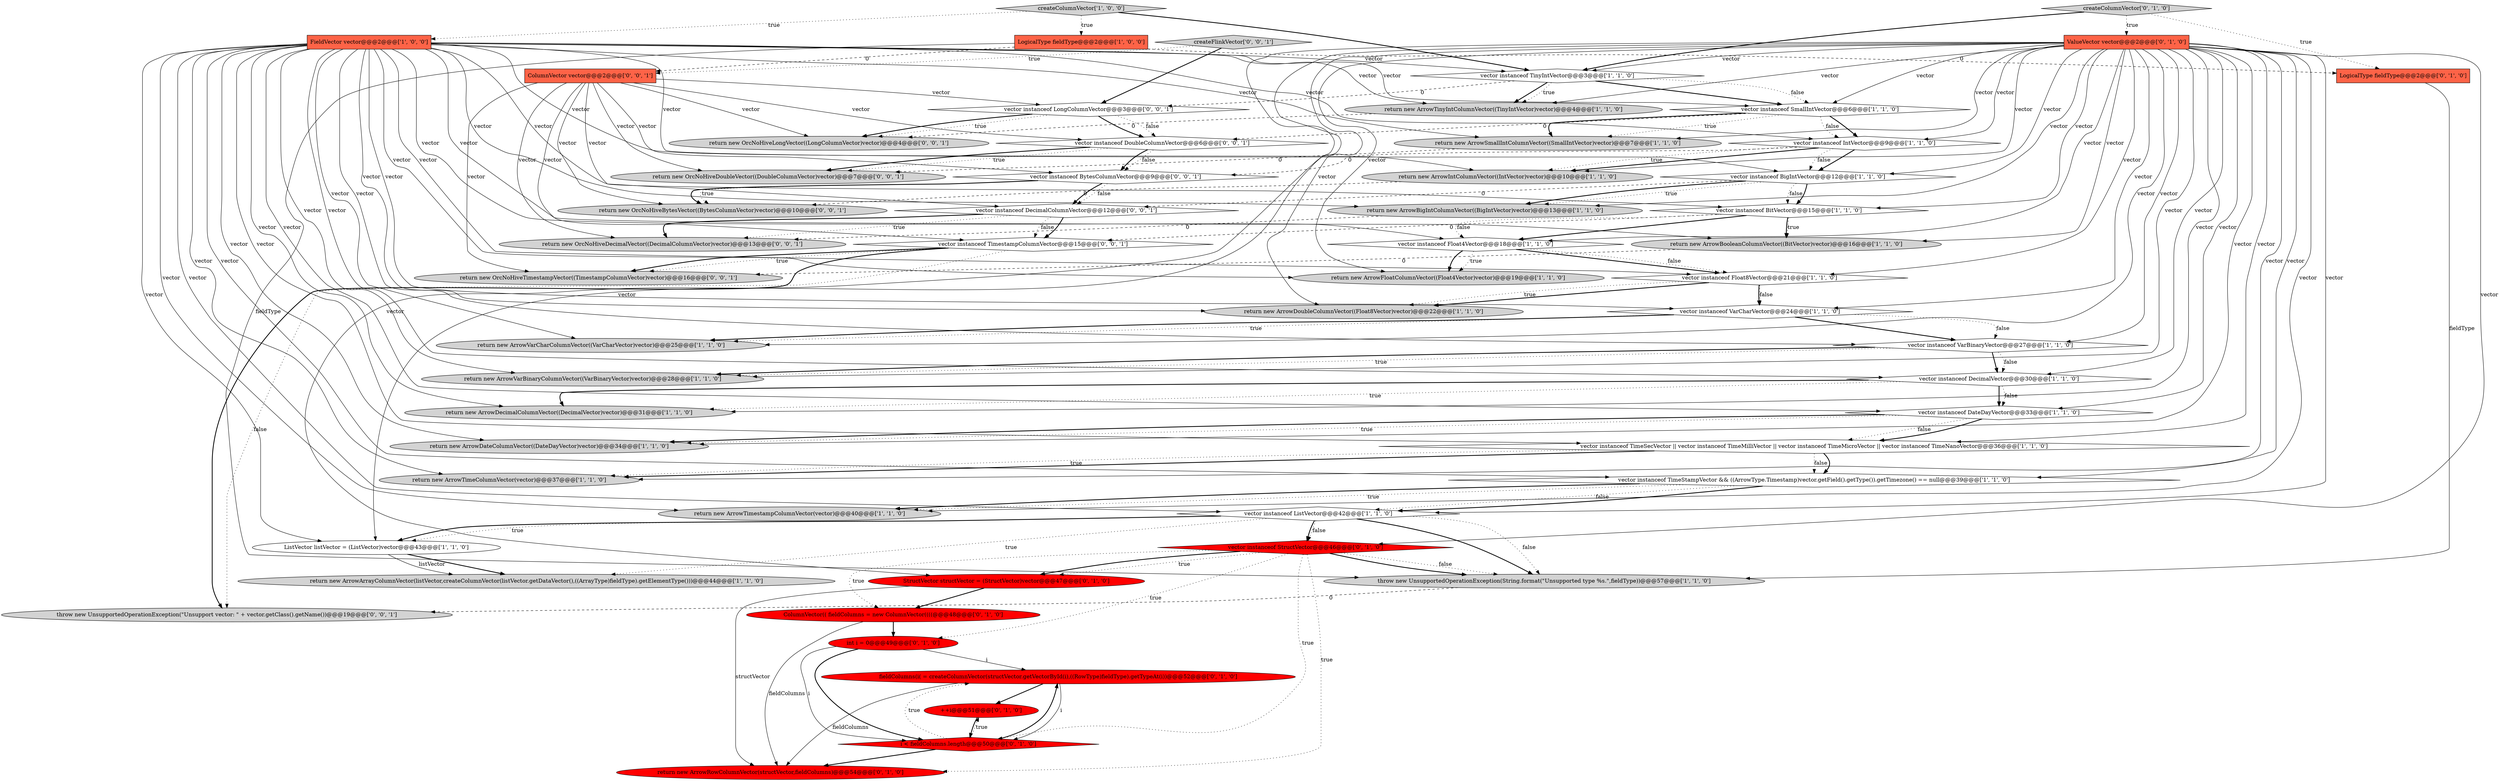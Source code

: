 digraph {
4 [style = filled, label = "return new ArrowTimestampColumnVector(vector)@@@40@@@['1', '1', '0']", fillcolor = lightgray, shape = ellipse image = "AAA0AAABBB1BBB"];
9 [style = filled, label = "throw new UnsupportedOperationException(String.format(\"Unsupported type %s.\",fieldType))@@@57@@@['1', '1', '0']", fillcolor = lightgray, shape = ellipse image = "AAA0AAABBB1BBB"];
1 [style = filled, label = "return new ArrowBigIntColumnVector((BigIntVector)vector)@@@13@@@['1', '1', '0']", fillcolor = lightgray, shape = ellipse image = "AAA0AAABBB1BBB"];
40 [style = filled, label = "ColumnVector(( fieldColumns = new ColumnVector((((@@@48@@@['0', '1', '0']", fillcolor = red, shape = ellipse image = "AAA1AAABBB2BBB"];
25 [style = filled, label = "vector instanceof ListVector@@@42@@@['1', '1', '0']", fillcolor = white, shape = diamond image = "AAA0AAABBB1BBB"];
14 [style = filled, label = "return new ArrowTimeColumnVector(vector)@@@37@@@['1', '1', '0']", fillcolor = lightgray, shape = ellipse image = "AAA0AAABBB1BBB"];
30 [style = filled, label = "return new ArrowDecimalColumnVector((DecimalVector)vector)@@@31@@@['1', '1', '0']", fillcolor = lightgray, shape = ellipse image = "AAA0AAABBB1BBB"];
16 [style = filled, label = "vector instanceof TimeStampVector && ((ArrowType.Timestamp)vector.getField().getType()).getTimezone() == null@@@39@@@['1', '1', '0']", fillcolor = white, shape = diamond image = "AAA0AAABBB1BBB"];
13 [style = filled, label = "return new ArrowBooleanColumnVector((BitVector)vector)@@@16@@@['1', '1', '0']", fillcolor = lightgray, shape = ellipse image = "AAA0AAABBB1BBB"];
10 [style = filled, label = "vector instanceof BigIntVector@@@12@@@['1', '1', '0']", fillcolor = white, shape = diamond image = "AAA0AAABBB1BBB"];
12 [style = filled, label = "vector instanceof VarBinaryVector@@@27@@@['1', '1', '0']", fillcolor = white, shape = diamond image = "AAA0AAABBB1BBB"];
5 [style = filled, label = "ListVector listVector = (ListVector)vector@@@43@@@['1', '1', '0']", fillcolor = white, shape = ellipse image = "AAA0AAABBB1BBB"];
53 [style = filled, label = "vector instanceof TimestampColumnVector@@@15@@@['0', '0', '1']", fillcolor = white, shape = diamond image = "AAA0AAABBB3BBB"];
8 [style = filled, label = "vector instanceof Float8Vector@@@21@@@['1', '1', '0']", fillcolor = white, shape = diamond image = "AAA0AAABBB1BBB"];
22 [style = filled, label = "vector instanceof DecimalVector@@@30@@@['1', '1', '0']", fillcolor = white, shape = diamond image = "AAA0AAABBB1BBB"];
11 [style = filled, label = "vector instanceof VarCharVector@@@24@@@['1', '1', '0']", fillcolor = white, shape = diamond image = "AAA0AAABBB1BBB"];
34 [style = filled, label = "++i@@@51@@@['0', '1', '0']", fillcolor = red, shape = ellipse image = "AAA1AAABBB2BBB"];
33 [style = filled, label = "ValueVector vector@@@2@@@['0', '1', '0']", fillcolor = tomato, shape = box image = "AAA0AAABBB2BBB"];
49 [style = filled, label = "return new OrcNoHiveDoubleVector((DoubleColumnVector)vector)@@@7@@@['0', '0', '1']", fillcolor = lightgray, shape = ellipse image = "AAA0AAABBB3BBB"];
27 [style = filled, label = "vector instanceof Float4Vector@@@18@@@['1', '1', '0']", fillcolor = white, shape = diamond image = "AAA0AAABBB1BBB"];
21 [style = filled, label = "return new ArrowVarBinaryColumnVector((VarBinaryVector)vector)@@@28@@@['1', '1', '0']", fillcolor = lightgray, shape = ellipse image = "AAA0AAABBB1BBB"];
47 [style = filled, label = "createFlinkVector['0', '0', '1']", fillcolor = lightgray, shape = diamond image = "AAA0AAABBB3BBB"];
46 [style = filled, label = "ColumnVector vector@@@2@@@['0', '0', '1']", fillcolor = tomato, shape = box image = "AAA0AAABBB3BBB"];
52 [style = filled, label = "vector instanceof BytesColumnVector@@@9@@@['0', '0', '1']", fillcolor = white, shape = diamond image = "AAA0AAABBB3BBB"];
56 [style = filled, label = "return new OrcNoHiveLongVector((LongColumnVector)vector)@@@4@@@['0', '0', '1']", fillcolor = lightgray, shape = ellipse image = "AAA0AAABBB3BBB"];
29 [style = filled, label = "vector instanceof IntVector@@@9@@@['1', '1', '0']", fillcolor = white, shape = diamond image = "AAA0AAABBB1BBB"];
36 [style = filled, label = "fieldColumns(i( = createColumnVector(structVector.getVectorById(i),((RowType)fieldType).getTypeAt(i))@@@52@@@['0', '1', '0']", fillcolor = red, shape = ellipse image = "AAA1AAABBB2BBB"];
2 [style = filled, label = "vector instanceof BitVector@@@15@@@['1', '1', '0']", fillcolor = white, shape = diamond image = "AAA0AAABBB1BBB"];
51 [style = filled, label = "vector instanceof LongColumnVector@@@3@@@['0', '0', '1']", fillcolor = white, shape = diamond image = "AAA0AAABBB3BBB"];
50 [style = filled, label = "return new OrcNoHiveDecimalVector((DecimalColumnVector)vector)@@@13@@@['0', '0', '1']", fillcolor = lightgray, shape = ellipse image = "AAA0AAABBB3BBB"];
45 [style = filled, label = "vector instanceof DoubleColumnVector@@@6@@@['0', '0', '1']", fillcolor = white, shape = diamond image = "AAA0AAABBB3BBB"];
55 [style = filled, label = "return new OrcNoHiveTimestampVector((TimestampColumnVector)vector)@@@16@@@['0', '0', '1']", fillcolor = lightgray, shape = ellipse image = "AAA0AAABBB3BBB"];
23 [style = filled, label = "vector instanceof TinyIntVector@@@3@@@['1', '1', '0']", fillcolor = white, shape = diamond image = "AAA0AAABBB1BBB"];
41 [style = filled, label = "StructVector structVector = (StructVector)vector@@@47@@@['0', '1', '0']", fillcolor = red, shape = ellipse image = "AAA1AAABBB2BBB"];
3 [style = filled, label = "return new ArrowTinyIntColumnVector((TinyIntVector)vector)@@@4@@@['1', '1', '0']", fillcolor = lightgray, shape = ellipse image = "AAA0AAABBB1BBB"];
0 [style = filled, label = "return new ArrowDateColumnVector((DateDayVector)vector)@@@34@@@['1', '1', '0']", fillcolor = lightgray, shape = ellipse image = "AAA0AAABBB1BBB"];
18 [style = filled, label = "FieldVector vector@@@2@@@['1', '0', '0']", fillcolor = tomato, shape = box image = "AAA0AAABBB1BBB"];
24 [style = filled, label = "return new ArrowDoubleColumnVector((Float8Vector)vector)@@@22@@@['1', '1', '0']", fillcolor = lightgray, shape = ellipse image = "AAA0AAABBB1BBB"];
37 [style = filled, label = "i < fieldColumns.length@@@50@@@['0', '1', '0']", fillcolor = red, shape = diamond image = "AAA1AAABBB2BBB"];
39 [style = filled, label = "return new ArrowRowColumnVector(structVector,fieldColumns)@@@54@@@['0', '1', '0']", fillcolor = red, shape = ellipse image = "AAA1AAABBB2BBB"];
48 [style = filled, label = "vector instanceof DecimalColumnVector@@@12@@@['0', '0', '1']", fillcolor = white, shape = diamond image = "AAA0AAABBB3BBB"];
19 [style = filled, label = "LogicalType fieldType@@@2@@@['1', '0', '0']", fillcolor = tomato, shape = box image = "AAA1AAABBB1BBB"];
6 [style = filled, label = "vector instanceof DateDayVector@@@33@@@['1', '1', '0']", fillcolor = white, shape = diamond image = "AAA0AAABBB1BBB"];
54 [style = filled, label = "throw new UnsupportedOperationException(\"Unsupport vector: \" + vector.getClass().getName())@@@19@@@['0', '0', '1']", fillcolor = lightgray, shape = ellipse image = "AAA0AAABBB3BBB"];
35 [style = filled, label = "LogicalType fieldType@@@2@@@['0', '1', '0']", fillcolor = tomato, shape = box image = "AAA1AAABBB2BBB"];
15 [style = filled, label = "return new ArrowIntColumnVector((IntVector)vector)@@@10@@@['1', '1', '0']", fillcolor = lightgray, shape = ellipse image = "AAA0AAABBB1BBB"];
32 [style = filled, label = "return new ArrowSmallIntColumnVector((SmallIntVector)vector)@@@7@@@['1', '1', '0']", fillcolor = lightgray, shape = ellipse image = "AAA0AAABBB1BBB"];
17 [style = filled, label = "return new ArrowArrayColumnVector(listVector,createColumnVector(listVector.getDataVector(),((ArrayType)fieldType).getElementType()))@@@44@@@['1', '1', '0']", fillcolor = lightgray, shape = ellipse image = "AAA0AAABBB1BBB"];
31 [style = filled, label = "vector instanceof SmallIntVector@@@6@@@['1', '1', '0']", fillcolor = white, shape = diamond image = "AAA0AAABBB1BBB"];
20 [style = filled, label = "return new ArrowFloatColumnVector((Float4Vector)vector)@@@19@@@['1', '1', '0']", fillcolor = lightgray, shape = ellipse image = "AAA0AAABBB1BBB"];
28 [style = filled, label = "return new ArrowVarCharColumnVector((VarCharVector)vector)@@@25@@@['1', '1', '0']", fillcolor = lightgray, shape = ellipse image = "AAA0AAABBB1BBB"];
38 [style = filled, label = "vector instanceof StructVector@@@46@@@['0', '1', '0']", fillcolor = red, shape = diamond image = "AAA1AAABBB2BBB"];
42 [style = filled, label = "createColumnVector['0', '1', '0']", fillcolor = lightgray, shape = diamond image = "AAA0AAABBB2BBB"];
43 [style = filled, label = "int i = 0@@@49@@@['0', '1', '0']", fillcolor = red, shape = ellipse image = "AAA1AAABBB2BBB"];
26 [style = filled, label = "createColumnVector['1', '0', '0']", fillcolor = lightgray, shape = diamond image = "AAA0AAABBB1BBB"];
44 [style = filled, label = "return new OrcNoHiveBytesVector((BytesColumnVector)vector)@@@10@@@['0', '0', '1']", fillcolor = lightgray, shape = ellipse image = "AAA0AAABBB3BBB"];
7 [style = filled, label = "vector instanceof TimeSecVector || vector instanceof TimeMilliVector || vector instanceof TimeMicroVector || vector instanceof TimeNanoVector@@@36@@@['1', '1', '0']", fillcolor = white, shape = diamond image = "AAA0AAABBB1BBB"];
33->6 [style = solid, label="vector"];
18->25 [style = solid, label="vector"];
33->4 [style = solid, label="vector"];
42->23 [style = bold, label=""];
29->15 [style = bold, label=""];
52->44 [style = bold, label=""];
13->55 [style = dashed, label="0"];
33->7 [style = solid, label="vector"];
53->54 [style = dotted, label="false"];
11->12 [style = dotted, label="false"];
46->45 [style = solid, label="vector"];
38->41 [style = dotted, label="true"];
18->10 [style = solid, label="vector"];
23->51 [style = dashed, label="0"];
38->39 [style = dotted, label="true"];
46->49 [style = solid, label="vector"];
46->50 [style = solid, label="vector"];
18->13 [style = solid, label="vector"];
40->39 [style = solid, label="fieldColumns"];
10->2 [style = dotted, label="false"];
45->52 [style = dotted, label="false"];
26->19 [style = dotted, label="true"];
38->41 [style = bold, label=""];
53->54 [style = bold, label=""];
43->36 [style = solid, label="i"];
52->44 [style = dotted, label="true"];
12->21 [style = dotted, label="true"];
22->30 [style = bold, label=""];
33->24 [style = solid, label="vector"];
53->55 [style = dotted, label="true"];
29->52 [style = dashed, label="0"];
7->14 [style = bold, label=""];
18->0 [style = solid, label="vector"];
18->30 [style = solid, label="vector"];
18->3 [style = solid, label="vector"];
33->8 [style = solid, label="vector"];
33->38 [style = solid, label="vector"];
12->22 [style = dotted, label="false"];
47->46 [style = dotted, label="true"];
7->16 [style = bold, label=""];
47->51 [style = bold, label=""];
11->28 [style = dotted, label="true"];
37->36 [style = dotted, label="true"];
42->33 [style = dotted, label="true"];
33->0 [style = solid, label="vector"];
10->1 [style = dotted, label="true"];
6->0 [style = dotted, label="true"];
33->23 [style = solid, label="vector"];
18->14 [style = solid, label="vector"];
18->11 [style = solid, label="vector"];
46->48 [style = solid, label="vector"];
8->11 [style = bold, label=""];
12->22 [style = bold, label=""];
33->2 [style = solid, label="vector"];
38->40 [style = dotted, label="true"];
11->28 [style = bold, label=""];
33->13 [style = solid, label="vector"];
43->37 [style = solid, label="i"];
18->5 [style = solid, label="vector"];
18->1 [style = solid, label="vector"];
25->9 [style = dotted, label="false"];
37->36 [style = bold, label=""];
12->21 [style = bold, label=""];
18->21 [style = solid, label="vector"];
48->50 [style = bold, label=""];
33->12 [style = solid, label="vector"];
31->29 [style = bold, label=""];
19->9 [style = solid, label="fieldType"];
3->56 [style = dashed, label="0"];
18->12 [style = solid, label="vector"];
23->3 [style = bold, label=""];
6->7 [style = dotted, label="false"];
33->15 [style = solid, label="vector"];
11->12 [style = bold, label=""];
46->44 [style = solid, label="vector"];
16->4 [style = dotted, label="true"];
51->56 [style = dotted, label="true"];
5->17 [style = bold, label=""];
36->37 [style = solid, label="i"];
48->53 [style = dotted, label="false"];
18->31 [style = solid, label="vector"];
18->7 [style = solid, label="vector"];
45->49 [style = dotted, label="true"];
2->27 [style = dotted, label="false"];
25->5 [style = dotted, label="true"];
33->20 [style = solid, label="vector"];
18->4 [style = solid, label="vector"];
27->20 [style = dotted, label="true"];
19->46 [style = dashed, label="0"];
52->48 [style = bold, label=""];
23->3 [style = dotted, label="true"];
2->27 [style = bold, label=""];
18->22 [style = solid, label="vector"];
26->18 [style = dotted, label="true"];
10->2 [style = bold, label=""];
19->35 [style = dashed, label="0"];
6->7 [style = bold, label=""];
23->31 [style = dotted, label="false"];
10->1 [style = bold, label=""];
33->21 [style = solid, label="vector"];
45->52 [style = bold, label=""];
27->20 [style = bold, label=""];
27->8 [style = bold, label=""];
33->30 [style = solid, label="vector"];
22->6 [style = bold, label=""];
33->10 [style = solid, label="vector"];
8->24 [style = bold, label=""];
38->37 [style = dotted, label="true"];
23->31 [style = bold, label=""];
25->38 [style = bold, label=""];
8->11 [style = dotted, label="false"];
18->24 [style = solid, label="vector"];
31->32 [style = bold, label=""];
33->28 [style = solid, label="vector"];
25->9 [style = bold, label=""];
38->9 [style = bold, label=""];
18->20 [style = solid, label="vector"];
46->56 [style = solid, label="vector"];
8->24 [style = dotted, label="true"];
46->51 [style = solid, label="vector"];
18->32 [style = solid, label="vector"];
18->6 [style = solid, label="vector"];
41->40 [style = bold, label=""];
33->11 [style = solid, label="vector"];
7->16 [style = dotted, label="false"];
51->45 [style = bold, label=""];
32->49 [style = dashed, label="0"];
46->53 [style = solid, label="vector"];
18->8 [style = solid, label="vector"];
29->10 [style = bold, label=""];
25->5 [style = bold, label=""];
37->34 [style = dotted, label="true"];
40->43 [style = bold, label=""];
33->41 [style = solid, label="vector"];
16->4 [style = bold, label=""];
46->52 [style = solid, label="vector"];
41->39 [style = solid, label="structVector"];
27->8 [style = dotted, label="false"];
37->39 [style = bold, label=""];
36->34 [style = bold, label=""];
1->50 [style = dashed, label="0"];
53->55 [style = bold, label=""];
33->27 [style = solid, label="vector"];
18->2 [style = solid, label="vector"];
31->29 [style = dotted, label="false"];
48->50 [style = dotted, label="true"];
36->39 [style = solid, label="fieldColumns"];
33->5 [style = solid, label="vector"];
45->49 [style = bold, label=""];
33->22 [style = solid, label="vector"];
31->45 [style = dashed, label="0"];
33->25 [style = solid, label="vector"];
18->16 [style = solid, label="vector"];
16->25 [style = dotted, label="false"];
51->56 [style = bold, label=""];
16->25 [style = bold, label=""];
15->44 [style = dashed, label="0"];
6->0 [style = bold, label=""];
48->53 [style = bold, label=""];
43->37 [style = bold, label=""];
33->16 [style = solid, label="vector"];
29->15 [style = dotted, label="true"];
35->9 [style = solid, label="fieldType"];
52->48 [style = dotted, label="false"];
33->31 [style = solid, label="vector"];
31->32 [style = dotted, label="true"];
2->13 [style = bold, label=""];
18->27 [style = solid, label="vector"];
5->17 [style = solid, label="listVector"];
51->45 [style = dotted, label="false"];
2->53 [style = dashed, label="0"];
33->3 [style = solid, label="vector"];
38->9 [style = dotted, label="false"];
38->43 [style = dotted, label="true"];
34->37 [style = bold, label=""];
33->1 [style = solid, label="vector"];
25->17 [style = dotted, label="true"];
33->14 [style = solid, label="vector"];
26->23 [style = bold, label=""];
25->38 [style = dotted, label="false"];
10->48 [style = dashed, label="0"];
22->6 [style = dotted, label="false"];
46->55 [style = solid, label="vector"];
33->29 [style = solid, label="vector"];
42->35 [style = dotted, label="true"];
29->10 [style = dotted, label="false"];
18->29 [style = solid, label="vector"];
18->23 [style = solid, label="vector"];
22->30 [style = dotted, label="true"];
9->54 [style = dashed, label="0"];
2->13 [style = dotted, label="true"];
18->15 [style = solid, label="vector"];
18->28 [style = solid, label="vector"];
33->32 [style = solid, label="vector"];
7->14 [style = dotted, label="true"];
}
